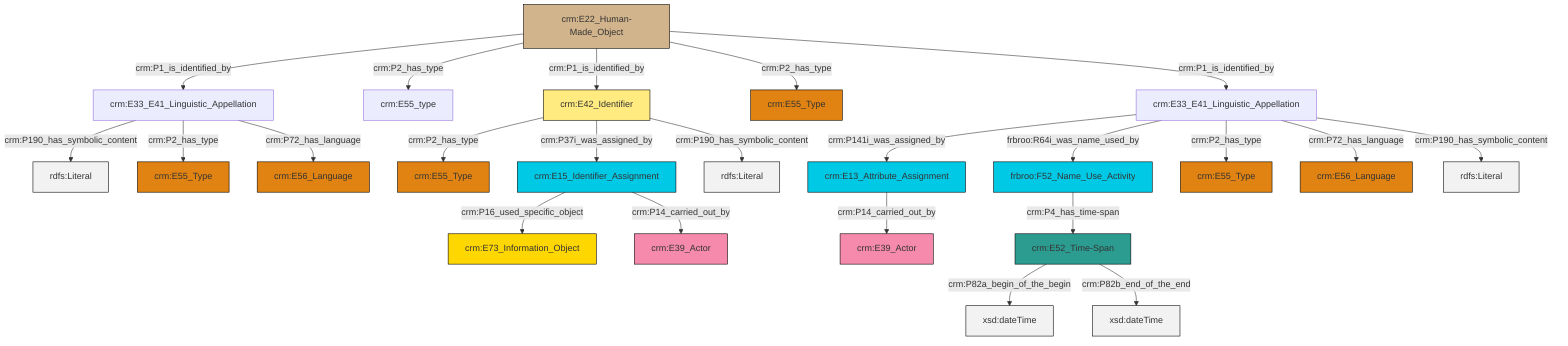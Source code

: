 graph TD
classDef Literal fill:#f2f2f2,stroke:#000000;
classDef CRM_Entity fill:#FFFFFF,stroke:#000000;
classDef Temporal_Entity fill:#00C9E6, stroke:#000000;
classDef Type fill:#E18312, stroke:#000000;
classDef Time-Span fill:#2C9C91, stroke:#000000;
classDef Appellation fill:#FFEB7F, stroke:#000000;
classDef Place fill:#008836, stroke:#000000;
classDef Persistent_Item fill:#B266B2, stroke:#000000;
classDef Conceptual_Object fill:#FFD700, stroke:#000000;
classDef Physical_Thing fill:#D2B48C, stroke:#000000;
classDef Actor fill:#f58aad, stroke:#000000;
classDef PC_Classes fill:#4ce600, stroke:#000000;
classDef Multi fill:#cccccc,stroke:#000000;

0["frbroo:F52_Name_Use_Activity"]:::Temporal_Entity -->|crm:P4_has_time-span| 1["crm:E52_Time-Span"]:::Time-Span
2["crm:E33_E41_Linguistic_Appellation"]:::Default -->|crm:P190_has_symbolic_content| 3[rdfs:Literal]:::Literal
4["crm:E22_Human-Made_Object"]:::Physical_Thing -->|crm:P1_is_identified_by| 2["crm:E33_E41_Linguistic_Appellation"]:::Default
1["crm:E52_Time-Span"]:::Time-Span -->|crm:P82a_begin_of_the_begin| 7[xsd:dateTime]:::Literal
8["crm:E33_E41_Linguistic_Appellation"]:::Default -->|crm:P141i_was_assigned_by| 9["crm:E13_Attribute_Assignment"]:::Temporal_Entity
11["crm:E15_Identifier_Assignment"]:::Temporal_Entity -->|crm:P16_used_specific_object| 12["crm:E73_Information_Object"]:::Conceptual_Object
8["crm:E33_E41_Linguistic_Appellation"]:::Default -->|frbroo:R64i_was_name_used_by| 0["frbroo:F52_Name_Use_Activity"]:::Temporal_Entity
2["crm:E33_E41_Linguistic_Appellation"]:::Default -->|crm:P2_has_type| 13["crm:E55_Type"]:::Type
11["crm:E15_Identifier_Assignment"]:::Temporal_Entity -->|crm:P14_carried_out_by| 15["crm:E39_Actor"]:::Actor
4["crm:E22_Human-Made_Object"]:::Physical_Thing -->|crm:P2_has_type| 17["crm:E55_type"]:::Default
1["crm:E52_Time-Span"]:::Time-Span -->|crm:P82b_end_of_the_end| 22[xsd:dateTime]:::Literal
2["crm:E33_E41_Linguistic_Appellation"]:::Default -->|crm:P72_has_language| 24["crm:E56_Language"]:::Type
25["crm:E42_Identifier"]:::Appellation -->|crm:P2_has_type| 26["crm:E55_Type"]:::Type
25["crm:E42_Identifier"]:::Appellation -->|crm:P37i_was_assigned_by| 11["crm:E15_Identifier_Assignment"]:::Temporal_Entity
25["crm:E42_Identifier"]:::Appellation -->|crm:P190_has_symbolic_content| 30[rdfs:Literal]:::Literal
8["crm:E33_E41_Linguistic_Appellation"]:::Default -->|crm:P2_has_type| 18["crm:E55_Type"]:::Type
9["crm:E13_Attribute_Assignment"]:::Temporal_Entity -->|crm:P14_carried_out_by| 32["crm:E39_Actor"]:::Actor
4["crm:E22_Human-Made_Object"]:::Physical_Thing -->|crm:P1_is_identified_by| 25["crm:E42_Identifier"]:::Appellation
4["crm:E22_Human-Made_Object"]:::Physical_Thing -->|crm:P2_has_type| 33["crm:E55_Type"]:::Type
4["crm:E22_Human-Made_Object"]:::Physical_Thing -->|crm:P1_is_identified_by| 8["crm:E33_E41_Linguistic_Appellation"]:::Default
8["crm:E33_E41_Linguistic_Appellation"]:::Default -->|crm:P72_has_language| 5["crm:E56_Language"]:::Type
8["crm:E33_E41_Linguistic_Appellation"]:::Default -->|crm:P190_has_symbolic_content| 40[rdfs:Literal]:::Literal